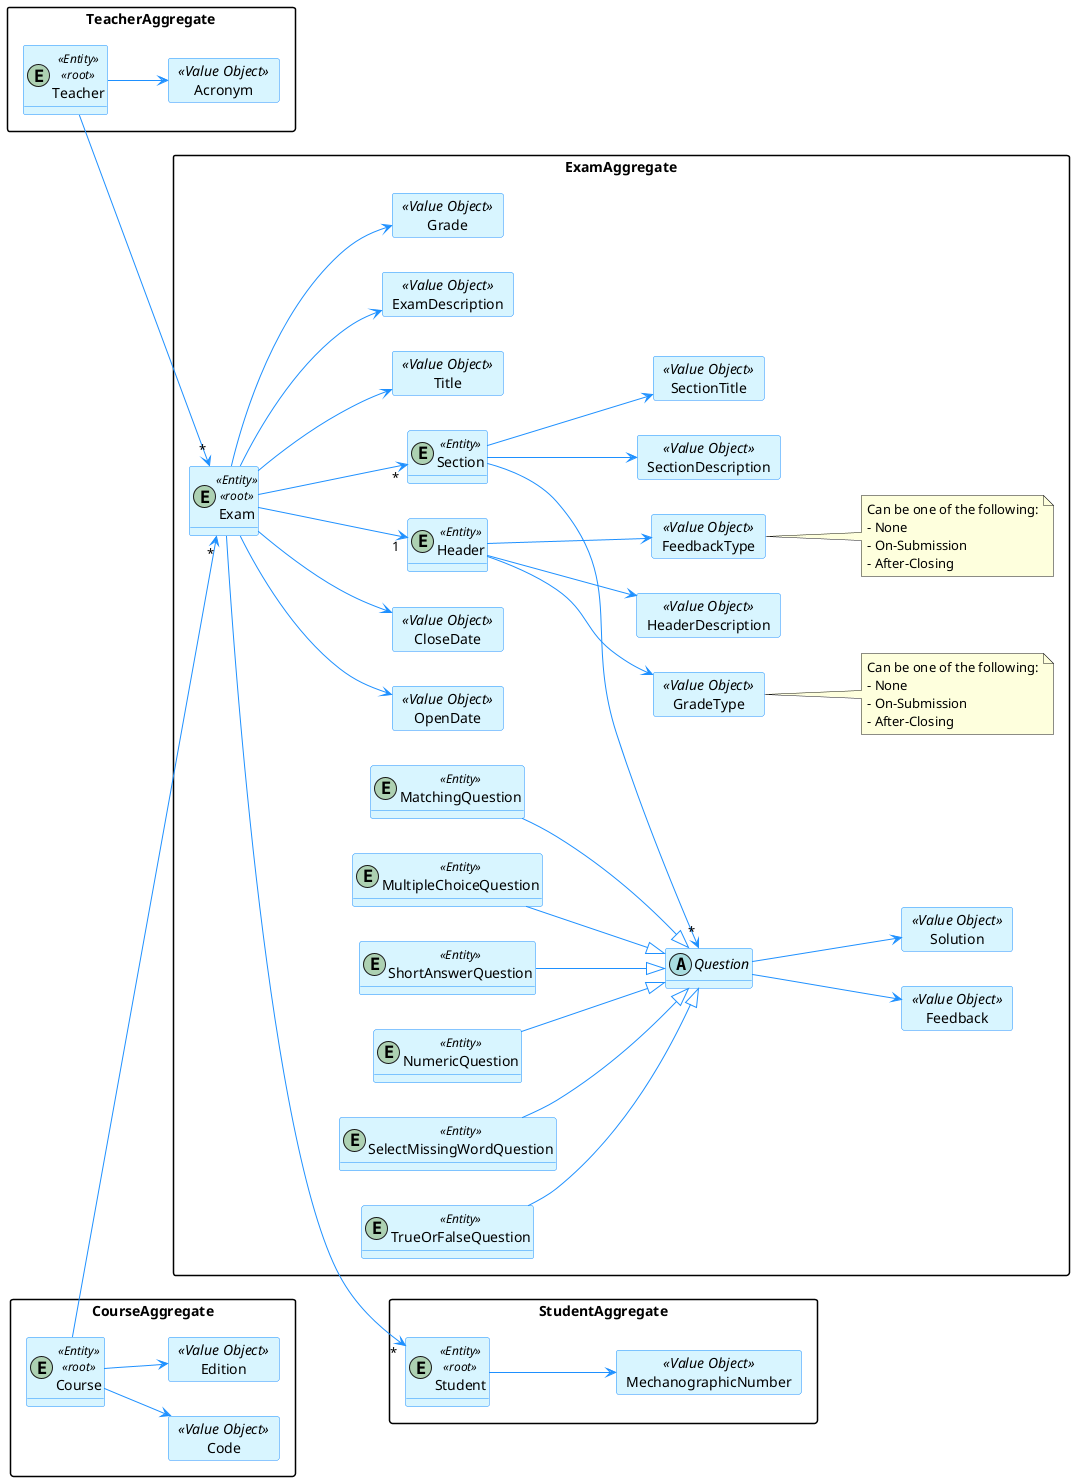@startuml "Exams and Questions"

left to right direction

hide methods

skinparam classAttributeIconSize 0

skinparam class {
    LifeLineBorderColor DodgerBlue
    LifeLineBackgroundColor APPLICATION
    BackgroundColor #D8F5FF
    ArrowColor DodgerBlue
    BorderColor DodgerBlue
}

skinparam packageStyle rectangle

skinparam card {
    LifeLineBorderColor DodgerBlue
    LifeLineBackgroundColor APPLICATION
    BackgroundColor #D8F5FF
    ArrowColor DodgerBlue
    BorderColor DodgerBlue
}
package ExamAggregate {

Entity Exam <<Entity>> <<root>> {
    }

card Title <<Value Object>> {
    }

card ExamDescription <<Value Object>> {
    }

card Grade <<Value Object>> {
    }

card Feedback <<Value Object>> {
    }

card Solution <<Value Object>> {
    }

card OpenDate <<Value Object>> {
    }

card CloseDate <<Value Object>> {
    }

Entity Header <<Entity>> {
    }

card HeaderDescription <<Value Object>> {
    }

card FeedbackType <<Value Object>> {
    }

card GradeType <<Value Object>> {
    }

Entity Section <<Entity>> {
    }

card SectionDescription <<Value Object>> {
    }

card SectionTitle <<Value Object>> {
    }

abstract class Question {
    }

Entity MatchingQuestion <<Entity>> {
    }

Entity MultipleChoiceQuestion <<Entity>> {
    }

Entity ShortAnswerQuestion <<Entity>> {
    }

Entity NumericQuestion <<Entity>> {
    }

Entity SelectMissingWordQuestion <<Entity>> {
    }

Entity TrueOrFalseQuestion <<Entity>> {
    }

Exam --> Title
Exam --> "1" Header
Exam --> Grade
Exam --> OpenDate
Exam --> CloseDate
Exam --> ExamDescription
Exam --> "*" Section

Header --> HeaderDescription
Header --> FeedbackType
Header --> GradeType

Section --> SectionDescription
Section --> SectionTitle
Section --> "*" Question

Question --> Feedback
Question --> Solution

MatchingQuestion --|> Question
MultipleChoiceQuestion --|> Question
ShortAnswerQuestion --|> Question
NumericQuestion --|> Question
SelectMissingWordQuestion --|> Question
TrueOrFalseQuestion --|> Question

note right of FeedbackType
    Can be one of the following:
    - None
    - On-Submission
    - After-Closing
end note

note right of GradeType
    Can be one of the following:
    - None
    - On-Submission
    - After-Closing
end note

}

package TeacherAggregate {

Entity Teacher <<Entity>> <<root>> {
    }

card Acronym <<Value Object>> {
    }


Teacher --> Acronym

}

package StudentAggregate {

Entity Student <<Entity>> <<root>> {
    }

card MechanographicNumber <<Value Object>> {
    }

Student --> MechanographicNumber

}

package CourseAggregate {

Entity Course <<Entity>> <<root>> {
    }

card Code <<Value Object>> {
    }

card Edition <<Value Object>> {
    }

Course --> Code
Course --> Edition

}

Teacher --> "*" Exam
Course --> "*" Exam
Exam --> "*" Student



@enduml

